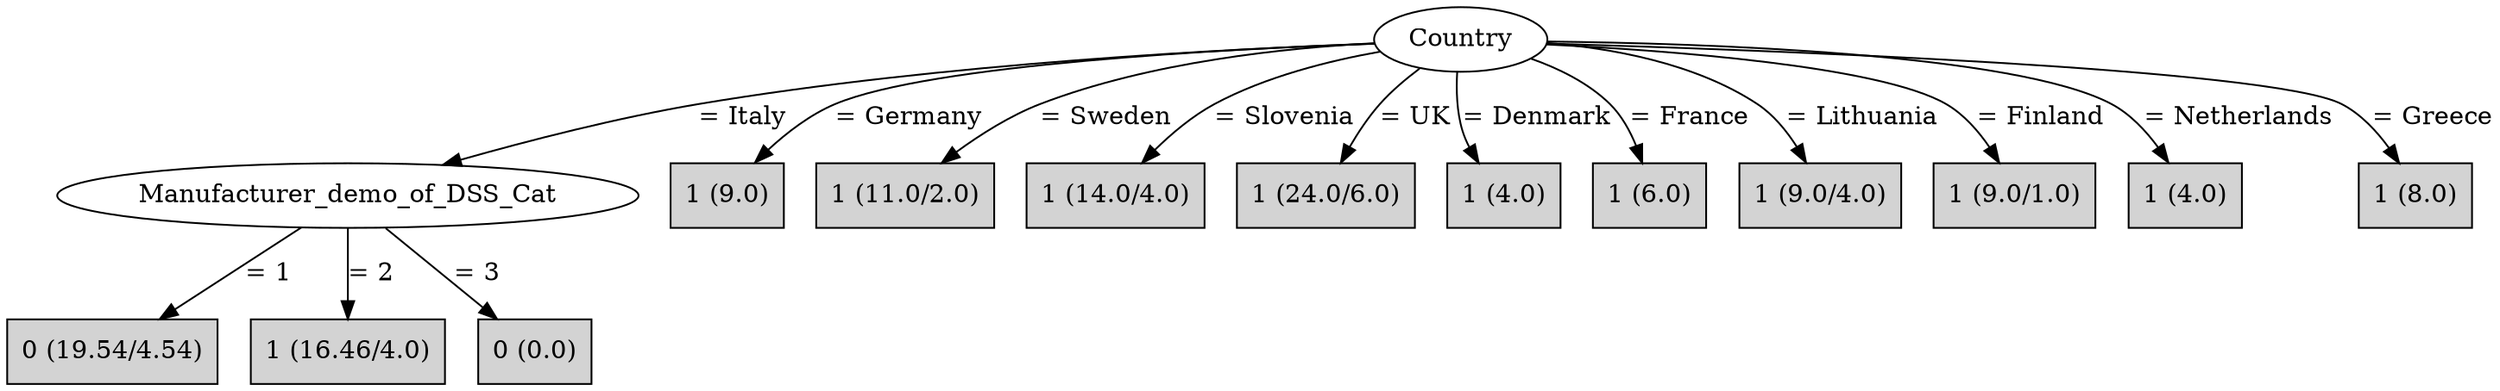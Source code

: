 digraph J48Tree {
N0 [label="Country" ]
N0->N1 [label="= Italy"]
N1 [label="Manufacturer_demo_of_DSS_Cat" ]
N1->N2 [label="= 1"]
N2 [label="0 (19.54/4.54)" shape=box style=filled ]
N1->N3 [label="= 2"]
N3 [label="1 (16.46/4.0)" shape=box style=filled ]
N1->N4 [label="= 3"]
N4 [label="0 (0.0)" shape=box style=filled ]
N0->N5 [label="= Germany"]
N5 [label="1 (9.0)" shape=box style=filled ]
N0->N6 [label="= Sweden"]
N6 [label="1 (11.0/2.0)" shape=box style=filled ]
N0->N7 [label="= Slovenia"]
N7 [label="1 (14.0/4.0)" shape=box style=filled ]
N0->N8 [label="= UK"]
N8 [label="1 (24.0/6.0)" shape=box style=filled ]
N0->N9 [label="= Denmark"]
N9 [label="1 (4.0)" shape=box style=filled ]
N0->N10 [label="= France"]
N10 [label="1 (6.0)" shape=box style=filled ]
N0->N11 [label="= Lithuania"]
N11 [label="1 (9.0/4.0)" shape=box style=filled ]
N0->N12 [label="= Finland"]
N12 [label="1 (9.0/1.0)" shape=box style=filled ]
N0->N13 [label="= Netherlands"]
N13 [label="1 (4.0)" shape=box style=filled ]
N0->N14 [label="= Greece"]
N14 [label="1 (8.0)" shape=box style=filled ]
}

